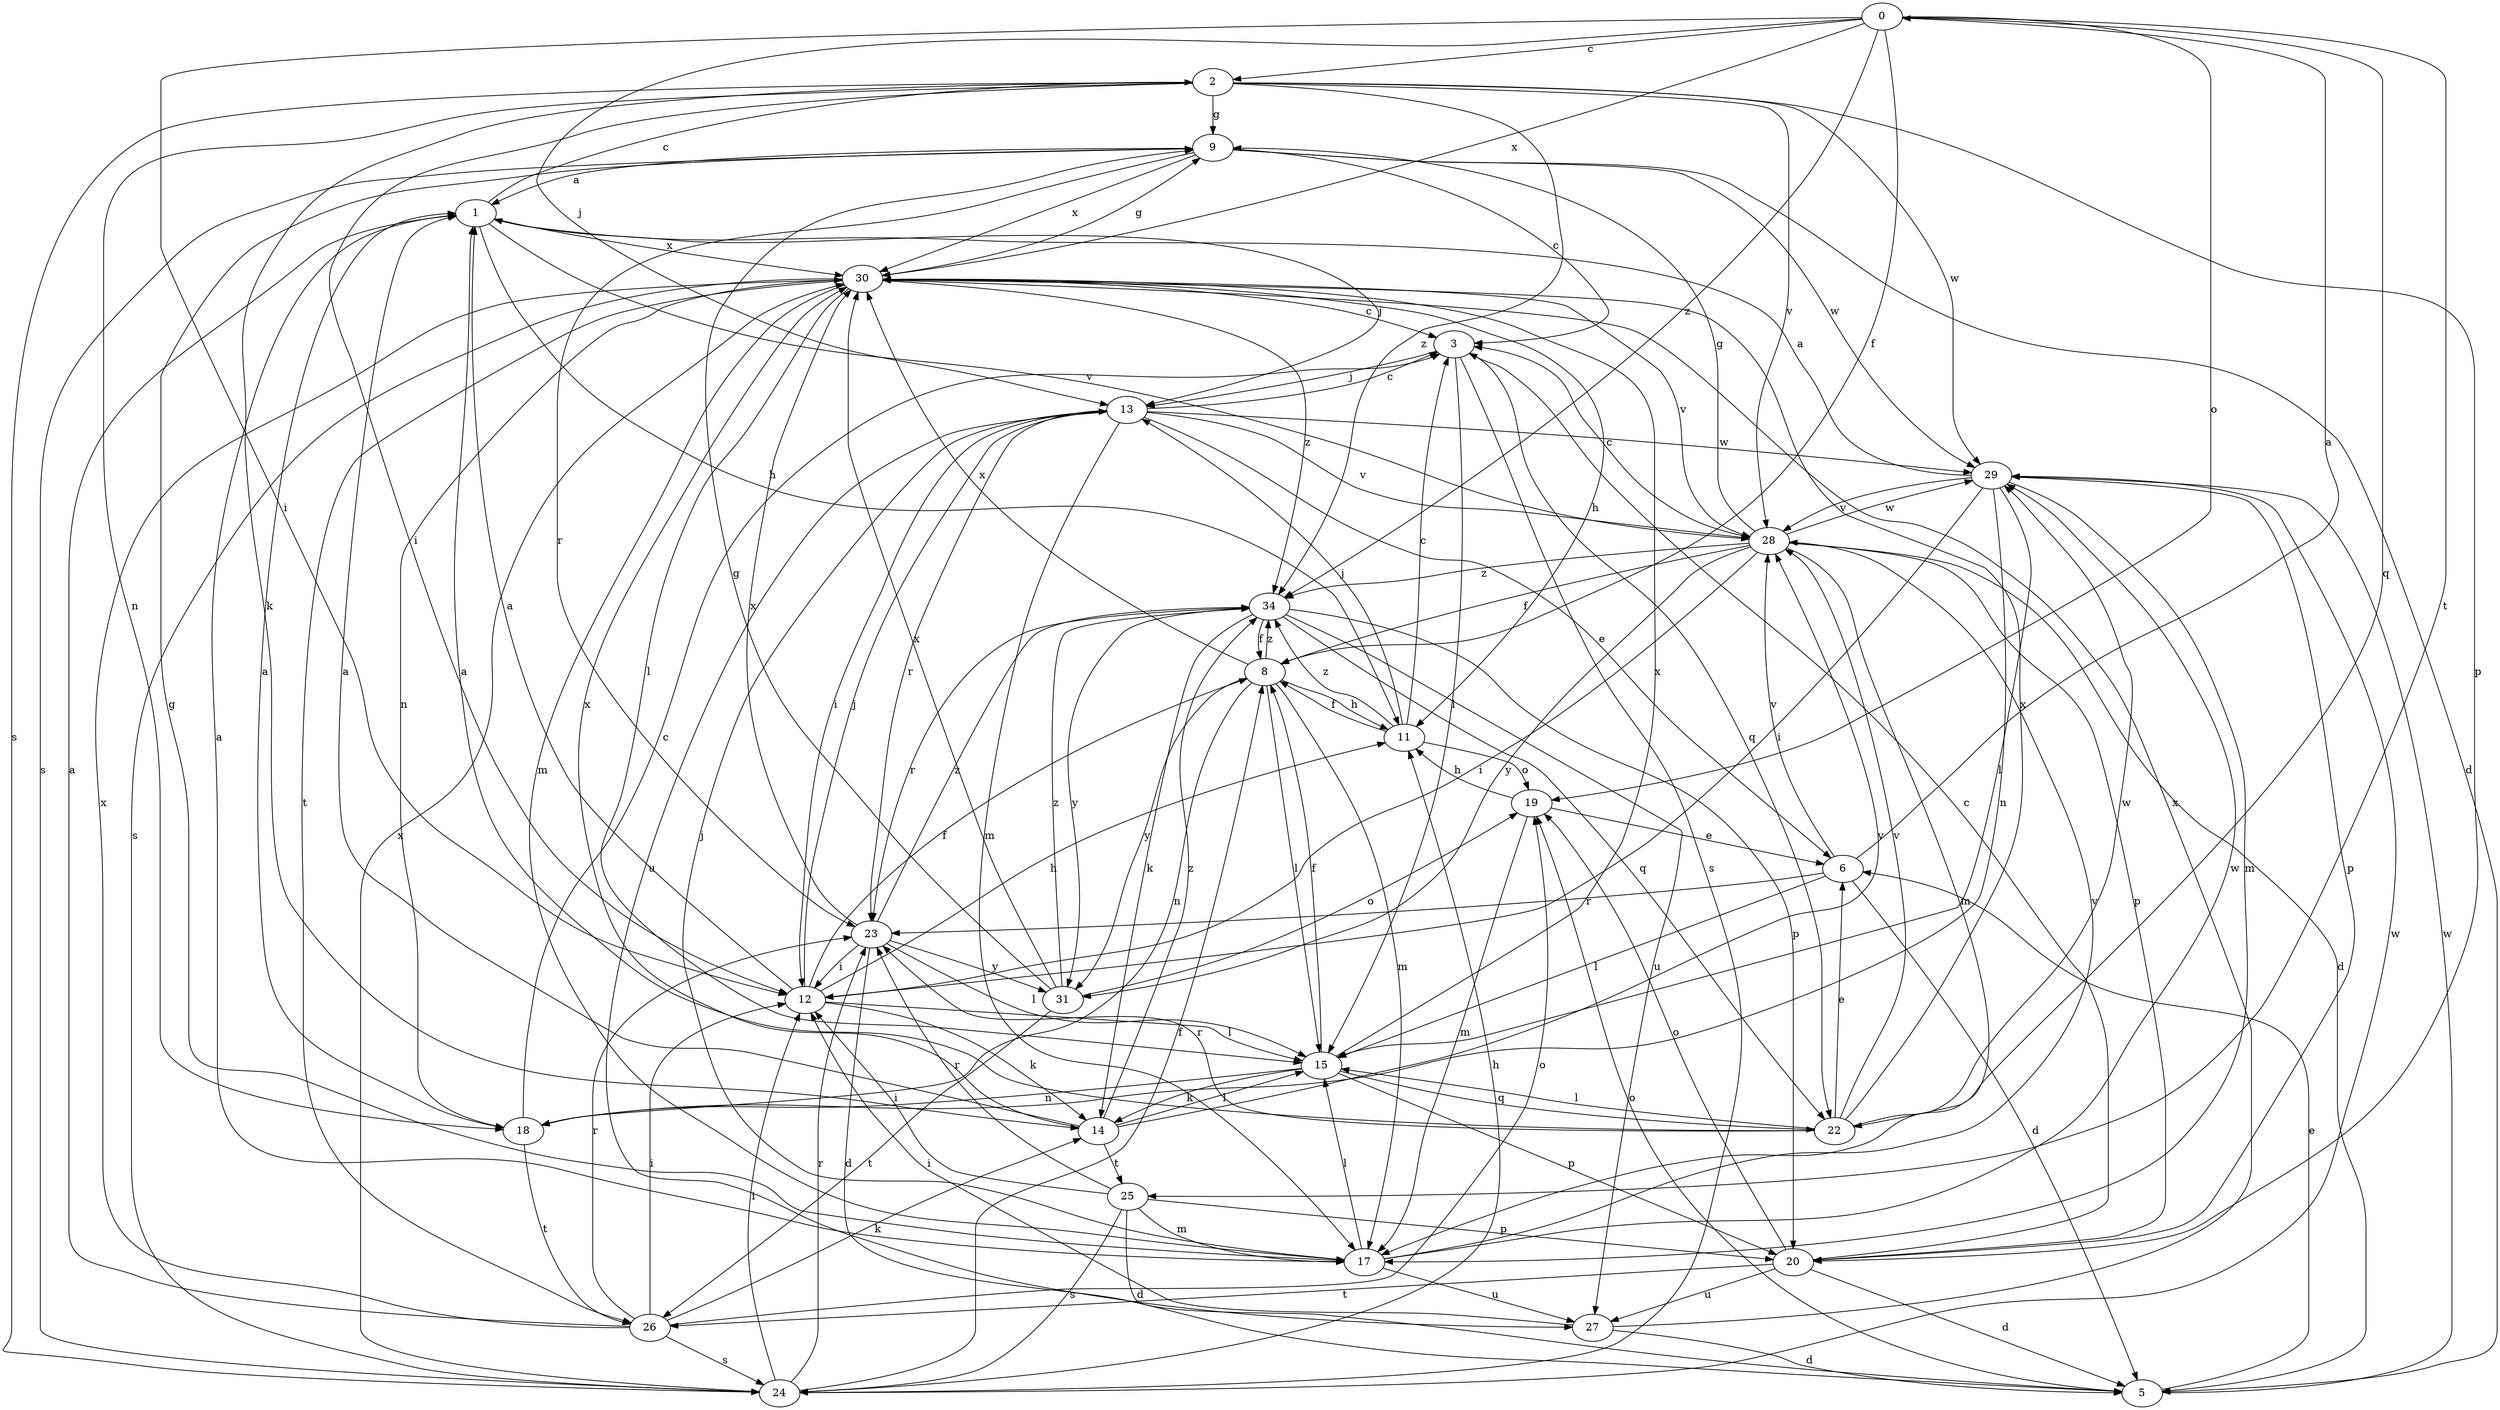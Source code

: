 strict digraph  {
0;
1;
2;
3;
5;
6;
8;
9;
11;
12;
13;
14;
15;
17;
18;
19;
20;
22;
23;
24;
25;
26;
27;
28;
29;
30;
31;
34;
0 -> 2  [label=c];
0 -> 8  [label=f];
0 -> 12  [label=i];
0 -> 13  [label=j];
0 -> 19  [label=o];
0 -> 22  [label=q];
0 -> 25  [label=t];
0 -> 30  [label=x];
0 -> 34  [label=z];
1 -> 2  [label=c];
1 -> 11  [label=h];
1 -> 13  [label=j];
1 -> 28  [label=v];
1 -> 30  [label=x];
2 -> 9  [label=g];
2 -> 12  [label=i];
2 -> 14  [label=k];
2 -> 18  [label=n];
2 -> 20  [label=p];
2 -> 24  [label=s];
2 -> 28  [label=v];
2 -> 29  [label=w];
2 -> 34  [label=z];
3 -> 13  [label=j];
3 -> 15  [label=l];
3 -> 22  [label=q];
3 -> 24  [label=s];
5 -> 6  [label=e];
5 -> 19  [label=o];
5 -> 29  [label=w];
6 -> 0  [label=a];
6 -> 5  [label=d];
6 -> 15  [label=l];
6 -> 23  [label=r];
6 -> 28  [label=v];
8 -> 11  [label=h];
8 -> 15  [label=l];
8 -> 17  [label=m];
8 -> 18  [label=n];
8 -> 30  [label=x];
8 -> 31  [label=y];
8 -> 34  [label=z];
9 -> 1  [label=a];
9 -> 3  [label=c];
9 -> 5  [label=d];
9 -> 23  [label=r];
9 -> 24  [label=s];
9 -> 29  [label=w];
9 -> 30  [label=x];
11 -> 3  [label=c];
11 -> 8  [label=f];
11 -> 13  [label=j];
11 -> 19  [label=o];
11 -> 34  [label=z];
12 -> 1  [label=a];
12 -> 8  [label=f];
12 -> 11  [label=h];
12 -> 13  [label=j];
12 -> 14  [label=k];
12 -> 15  [label=l];
13 -> 3  [label=c];
13 -> 6  [label=e];
13 -> 12  [label=i];
13 -> 17  [label=m];
13 -> 23  [label=r];
13 -> 27  [label=u];
13 -> 28  [label=v];
13 -> 29  [label=w];
14 -> 1  [label=a];
14 -> 15  [label=l];
14 -> 25  [label=t];
14 -> 28  [label=v];
14 -> 30  [label=x];
14 -> 34  [label=z];
15 -> 8  [label=f];
15 -> 14  [label=k];
15 -> 18  [label=n];
15 -> 20  [label=p];
15 -> 22  [label=q];
15 -> 30  [label=x];
17 -> 1  [label=a];
17 -> 9  [label=g];
17 -> 13  [label=j];
17 -> 15  [label=l];
17 -> 27  [label=u];
17 -> 28  [label=v];
17 -> 29  [label=w];
18 -> 1  [label=a];
18 -> 3  [label=c];
18 -> 26  [label=t];
19 -> 6  [label=e];
19 -> 11  [label=h];
19 -> 17  [label=m];
20 -> 3  [label=c];
20 -> 5  [label=d];
20 -> 19  [label=o];
20 -> 26  [label=t];
20 -> 27  [label=u];
22 -> 1  [label=a];
22 -> 6  [label=e];
22 -> 15  [label=l];
22 -> 23  [label=r];
22 -> 28  [label=v];
22 -> 29  [label=w];
22 -> 30  [label=x];
23 -> 5  [label=d];
23 -> 12  [label=i];
23 -> 15  [label=l];
23 -> 30  [label=x];
23 -> 31  [label=y];
23 -> 34  [label=z];
24 -> 8  [label=f];
24 -> 11  [label=h];
24 -> 12  [label=i];
24 -> 23  [label=r];
24 -> 29  [label=w];
24 -> 30  [label=x];
25 -> 5  [label=d];
25 -> 12  [label=i];
25 -> 17  [label=m];
25 -> 20  [label=p];
25 -> 23  [label=r];
25 -> 24  [label=s];
26 -> 1  [label=a];
26 -> 12  [label=i];
26 -> 14  [label=k];
26 -> 19  [label=o];
26 -> 23  [label=r];
26 -> 24  [label=s];
26 -> 30  [label=x];
27 -> 5  [label=d];
27 -> 12  [label=i];
27 -> 30  [label=x];
28 -> 3  [label=c];
28 -> 5  [label=d];
28 -> 8  [label=f];
28 -> 9  [label=g];
28 -> 12  [label=i];
28 -> 17  [label=m];
28 -> 20  [label=p];
28 -> 29  [label=w];
28 -> 31  [label=y];
28 -> 34  [label=z];
29 -> 1  [label=a];
29 -> 12  [label=i];
29 -> 15  [label=l];
29 -> 17  [label=m];
29 -> 18  [label=n];
29 -> 20  [label=p];
29 -> 28  [label=v];
30 -> 3  [label=c];
30 -> 9  [label=g];
30 -> 11  [label=h];
30 -> 15  [label=l];
30 -> 17  [label=m];
30 -> 18  [label=n];
30 -> 24  [label=s];
30 -> 26  [label=t];
30 -> 28  [label=v];
30 -> 34  [label=z];
31 -> 9  [label=g];
31 -> 19  [label=o];
31 -> 26  [label=t];
31 -> 30  [label=x];
31 -> 34  [label=z];
34 -> 8  [label=f];
34 -> 14  [label=k];
34 -> 20  [label=p];
34 -> 22  [label=q];
34 -> 23  [label=r];
34 -> 27  [label=u];
34 -> 31  [label=y];
}

